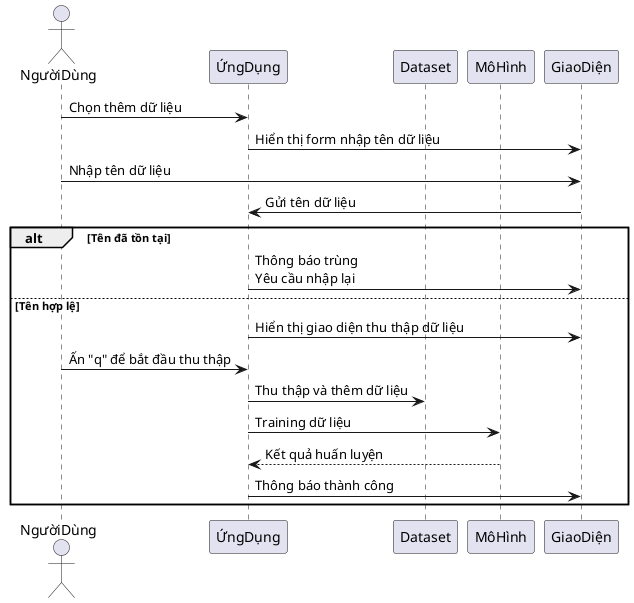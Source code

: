 @startuml
actor NgườiDùng
participant ỨngDụng
participant Dataset
participant MôHình
participant GiaoDiện

NgườiDùng -> ỨngDụng : Chọn thêm dữ liệu
ỨngDụng -> GiaoDiện : Hiển thị form nhập tên dữ liệu
NgườiDùng -> GiaoDiện : Nhập tên dữ liệu
GiaoDiện -> ỨngDụng : Gửi tên dữ liệu

alt Tên đã tồn tại
    ỨngDụng -> GiaoDiện : Thông báo trùng\nYêu cầu nhập lại
else Tên hợp lệ
    ỨngDụng -> GiaoDiện : Hiển thị giao diện thu thập dữ liệu
    NgườiDùng -> ỨngDụng : Ấn "q" để bắt đầu thu thập
    ỨngDụng -> Dataset : Thu thập và thêm dữ liệu
    ỨngDụng -> MôHình : Training dữ liệu
    MôHình --> ỨngDụng : Kết quả huấn luyện
    ỨngDụng -> GiaoDiện : Thông báo thành công
end
@enduml
